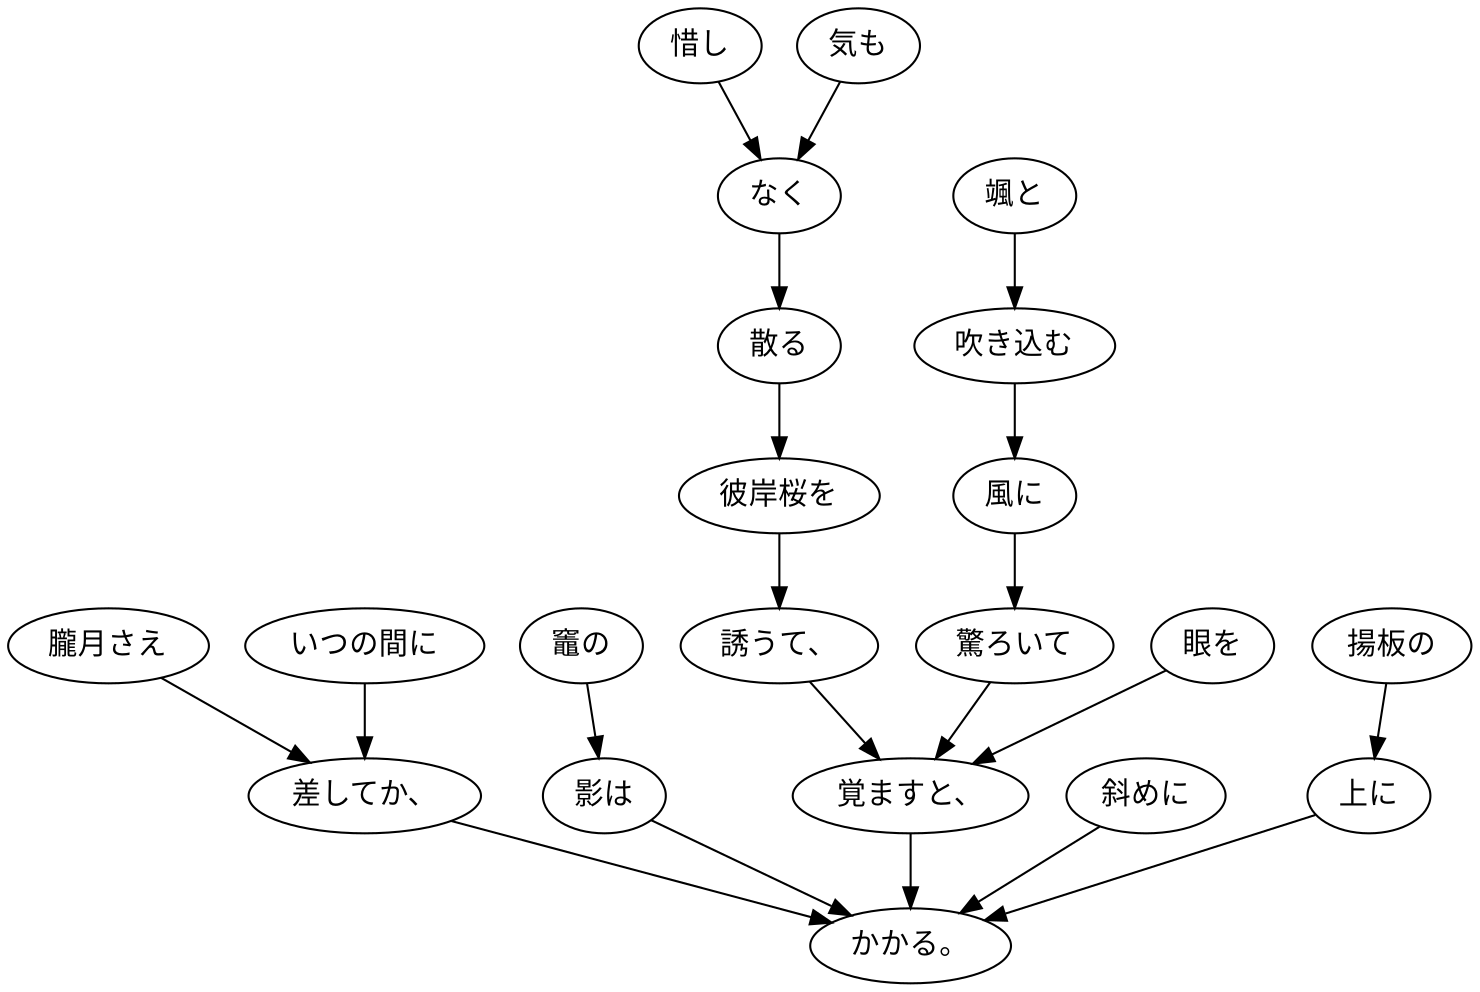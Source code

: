 digraph graph3291 {
	node0 [label="惜し"];
	node1 [label="気も"];
	node2 [label="なく"];
	node3 [label="散る"];
	node4 [label="彼岸桜を"];
	node5 [label="誘うて、"];
	node6 [label="颯と"];
	node7 [label="吹き込む"];
	node8 [label="風に"];
	node9 [label="驚ろいて"];
	node10 [label="眼を"];
	node11 [label="覚ますと、"];
	node12 [label="朧月さえ"];
	node13 [label="いつの間に"];
	node14 [label="差してか、"];
	node15 [label="竈の"];
	node16 [label="影は"];
	node17 [label="斜めに"];
	node18 [label="揚板の"];
	node19 [label="上に"];
	node20 [label="かかる。"];
	node0 -> node2;
	node1 -> node2;
	node2 -> node3;
	node3 -> node4;
	node4 -> node5;
	node5 -> node11;
	node6 -> node7;
	node7 -> node8;
	node8 -> node9;
	node9 -> node11;
	node10 -> node11;
	node11 -> node20;
	node12 -> node14;
	node13 -> node14;
	node14 -> node20;
	node15 -> node16;
	node16 -> node20;
	node17 -> node20;
	node18 -> node19;
	node19 -> node20;
}
